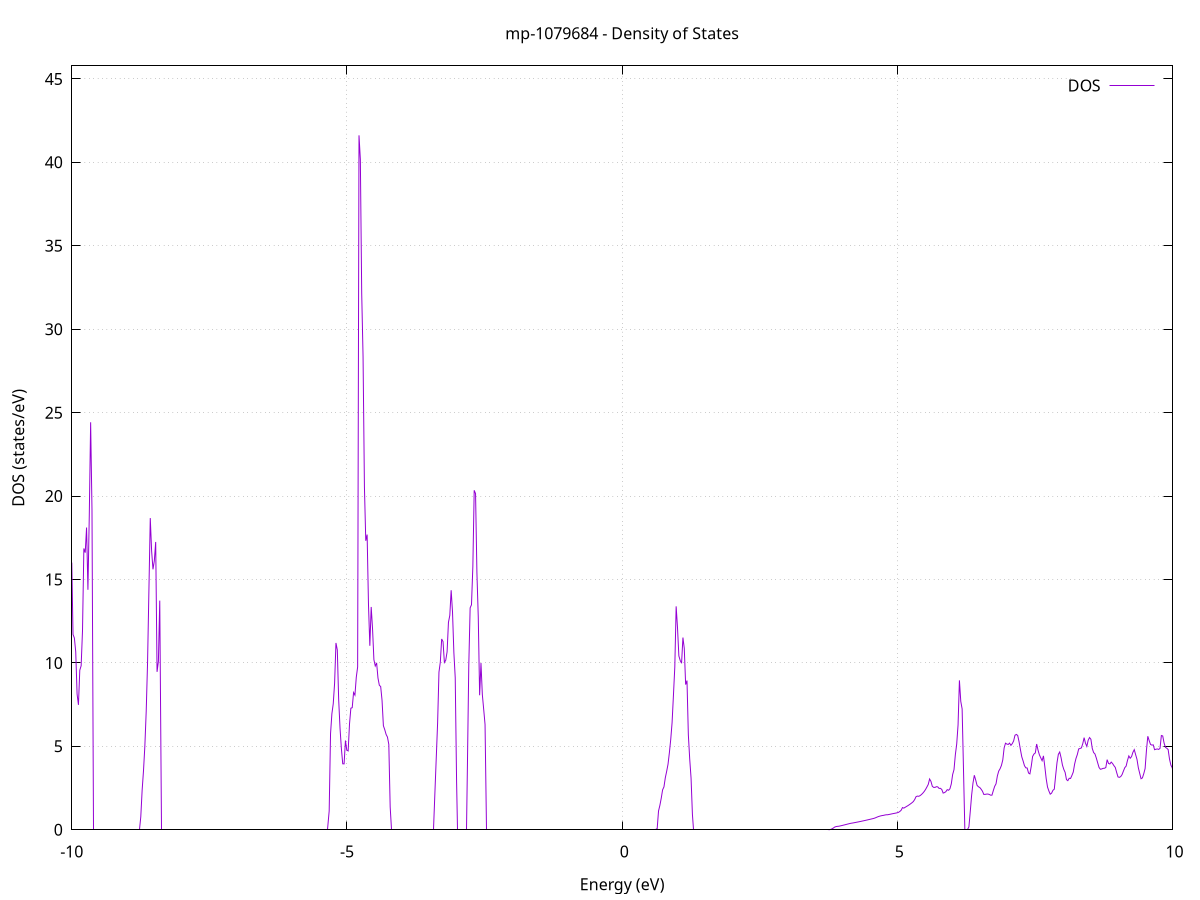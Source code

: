 set title 'mp-1079684 - Density of States'
set xlabel 'Energy (eV)'
set ylabel 'DOS (states/eV)'
set grid
set xrange [-10:10]
set yrange [0:45.782]
set xzeroaxis lt -1
set terminal png size 800,600
set output 'mp-1079684_dos_gnuplot.png'
plot '-' using 1:2 with lines title 'DOS'
-30.418200 0.000000
-30.393600 0.000000
-30.369000 0.000000
-30.344300 0.000000
-30.319700 0.000000
-30.295100 0.000000
-30.270400 0.000000
-30.245800 0.000000
-30.221200 0.000000
-30.196600 0.000000
-30.171900 0.000000
-30.147300 0.000000
-30.122700 0.000000
-30.098100 0.000000
-30.073400 0.000000
-30.048800 0.000000
-30.024200 0.000000
-29.999600 0.000000
-29.974900 0.000000
-29.950300 0.000000
-29.925700 0.000000
-29.901000 0.000000
-29.876400 0.000000
-29.851800 0.000000
-29.827200 0.000000
-29.802500 0.000000
-29.777900 0.000000
-29.753300 0.000000
-29.728700 0.000000
-29.704000 0.000000
-29.679400 0.000000
-29.654800 0.000000
-29.630100 0.000000
-29.605500 0.000000
-29.580900 0.000000
-29.556300 0.000000
-29.531600 0.000000
-29.507000 0.000000
-29.482400 0.000000
-29.457800 0.000000
-29.433100 0.000000
-29.408500 0.000000
-29.383900 0.000000
-29.359200 0.000000
-29.334600 0.000000
-29.310000 0.000000
-29.285400 0.000000
-29.260700 0.000000
-29.236100 0.000000
-29.211500 0.000000
-29.186900 0.000000
-29.162200 0.000000
-29.137600 0.000000
-29.113000 0.000000
-29.088300 0.000000
-29.063700 0.000000
-29.039100 0.000000
-29.014500 0.000000
-28.989800 0.000000
-28.965200 0.000000
-28.940600 0.000000
-28.916000 0.000000
-28.891300 0.000000
-28.866700 0.000000
-28.842100 0.000000
-28.817500 0.000000
-28.792800 0.000000
-28.768200 0.000000
-28.743600 0.000000
-28.718900 0.000000
-28.694300 0.000000
-28.669700 0.000000
-28.645100 0.000000
-28.620400 0.000000
-28.595800 0.000000
-28.571200 0.000000
-28.546600 0.000000
-28.521900 0.000000
-28.497300 0.000000
-28.472700 0.000000
-28.448000 0.000000
-28.423400 0.000000
-28.398800 0.000000
-28.374200 0.000000
-28.349500 0.000000
-28.324900 0.000000
-28.300300 0.000000
-28.275700 0.000000
-28.251000 0.000000
-28.226400 0.000000
-28.201800 0.000000
-28.177100 13.140000
-28.152500 61.993200
-28.127900 57.054700
-28.103300 0.000000
-28.078600 0.000000
-28.054000 0.000000
-28.029400 0.000000
-28.004800 0.000000
-27.980100 0.000000
-27.955500 0.000000
-27.930900 0.000000
-27.906300 0.000000
-27.881600 0.000000
-27.857000 0.000000
-27.832400 0.000000
-27.807700 0.000000
-27.783100 0.000000
-27.758500 0.000000
-27.733900 0.000000
-27.709200 0.000000
-27.684600 0.000000
-27.660000 0.000000
-27.635400 0.000000
-27.610700 0.000000
-27.586100 0.000000
-27.561500 0.000000
-27.536800 0.000000
-27.512200 0.000000
-27.487600 0.000000
-27.463000 0.000000
-27.438300 0.000000
-27.413700 0.000000
-27.389100 0.000000
-27.364500 0.000000
-27.339800 0.000000
-27.315200 0.000000
-27.290600 0.000000
-27.265900 0.000000
-27.241300 0.000000
-27.216700 0.000000
-27.192100 0.000000
-27.167400 0.000000
-27.142800 0.000000
-27.118200 0.000000
-27.093600 0.000000
-27.068900 0.000000
-27.044300 0.000000
-27.019700 0.000000
-26.995000 0.000000
-26.970400 0.000000
-26.945800 0.000000
-26.921200 0.000000
-26.896500 0.000000
-26.871900 0.000000
-26.847300 0.000000
-26.822700 0.000000
-26.798000 0.000000
-26.773400 0.000000
-26.748800 0.000000
-26.724200 0.000000
-26.699500 0.000000
-26.674900 0.000000
-26.650300 0.000000
-26.625600 0.000000
-26.601000 0.000000
-26.576400 0.000000
-26.551800 0.000000
-26.527100 0.000000
-26.502500 0.000000
-26.477900 0.000000
-26.453300 0.000000
-26.428600 0.000000
-26.404000 0.000000
-26.379400 0.000000
-26.354700 0.000000
-26.330100 0.000000
-26.305500 0.000000
-26.280900 0.000000
-26.256200 0.000000
-26.231600 0.000000
-26.207000 0.000000
-26.182400 0.000000
-26.157700 0.000000
-26.133100 0.000000
-26.108500 0.000000
-26.083800 0.000000
-26.059200 0.000000
-26.034600 0.000000
-26.010000 0.000000
-25.985300 0.000000
-25.960700 0.000000
-25.936100 0.000000
-25.911500 0.000000
-25.886800 0.000000
-25.862200 0.000000
-25.837600 0.000000
-25.813000 0.000000
-25.788300 0.000000
-25.763700 0.000000
-25.739100 0.000000
-25.714400 0.000000
-25.689800 0.000000
-25.665200 0.000000
-25.640600 0.000000
-25.615900 0.000000
-25.591300 0.000000
-25.566700 0.000000
-25.542100 0.000000
-25.517400 0.000000
-25.492800 0.000000
-25.468200 0.000000
-25.443500 0.000000
-25.418900 0.000000
-25.394300 0.000000
-25.369700 0.000000
-25.345000 0.000000
-25.320400 0.000000
-25.295800 0.000000
-25.271200 0.000000
-25.246500 0.000000
-25.221900 0.000000
-25.197300 0.000000
-25.172600 0.000000
-25.148000 0.000000
-25.123400 0.000000
-25.098800 0.000000
-25.074100 0.000000
-25.049500 0.000000
-25.024900 0.000000
-25.000300 0.000000
-24.975600 0.000000
-24.951000 0.000000
-24.926400 0.000000
-24.901800 0.000000
-24.877100 0.000000
-24.852500 0.000000
-24.827900 0.000000
-24.803200 0.000000
-24.778600 0.000000
-24.754000 0.000000
-24.729400 0.000000
-24.704700 0.000000
-24.680100 0.000000
-24.655500 0.000000
-24.630900 0.000000
-24.606200 0.000000
-24.581600 0.000000
-24.557000 0.000000
-24.532300 0.000000
-24.507700 0.000000
-24.483100 0.000000
-24.458500 0.000000
-24.433800 0.000000
-24.409200 0.000000
-24.384600 0.000000
-24.360000 0.000000
-24.335300 0.000000
-24.310700 0.000000
-24.286100 0.000000
-24.261400 0.000000
-24.236800 0.000000
-24.212200 0.000000
-24.187600 0.000000
-24.162900 0.000000
-24.138300 0.000000
-24.113700 0.000000
-24.089100 0.000000
-24.064400 0.000000
-24.039800 0.000000
-24.015200 0.000000
-23.990500 0.000000
-23.965900 0.000000
-23.941300 0.000000
-23.916700 0.000000
-23.892000 0.000000
-23.867400 0.000000
-23.842800 0.000000
-23.818200 0.000000
-23.793500 0.000000
-23.768900 60.563300
-23.744300 75.312700
-23.719700 0.000000
-23.695000 0.000000
-23.670400 0.000000
-23.645800 0.000000
-23.621100 0.000000
-23.596500 0.000000
-23.571900 0.000000
-23.547300 0.000000
-23.522600 0.000000
-23.498000 0.000000
-23.473400 0.000000
-23.448800 0.000000
-23.424100 0.000000
-23.399500 0.000000
-23.374900 0.000000
-23.350200 0.000000
-23.325600 0.000000
-23.301000 0.000000
-23.276400 0.000000
-23.251700 0.000000
-23.227100 0.000000
-23.202500 0.000000
-23.177900 0.000000
-23.153200 0.000000
-23.128600 0.000000
-23.104000 0.000000
-23.079300 0.000000
-23.054700 0.000000
-23.030100 0.000000
-23.005500 0.000000
-22.980800 0.000000
-22.956200 0.000000
-22.931600 0.000000
-22.907000 0.000000
-22.882300 0.000000
-22.857700 0.000000
-22.833100 0.000000
-22.808500 0.000000
-22.783800 0.000000
-22.759200 0.000000
-22.734600 0.000000
-22.709900 0.000000
-22.685300 0.000000
-22.660700 0.000000
-22.636100 0.000000
-22.611400 0.000000
-22.586800 0.000000
-22.562200 0.000000
-22.537600 0.000000
-22.512900 0.000000
-22.488300 0.000000
-22.463700 0.000000
-22.439000 0.000000
-22.414400 0.000000
-22.389800 0.000000
-22.365200 0.000000
-22.340500 0.000000
-22.315900 0.000000
-22.291300 0.000000
-22.266700 0.000000
-22.242000 0.000000
-22.217400 0.000000
-22.192800 0.000000
-22.168100 0.000000
-22.143500 0.000000
-22.118900 0.000000
-22.094300 0.000000
-22.069600 0.000000
-22.045000 0.000000
-22.020400 0.000000
-21.995800 0.000000
-21.971100 0.000000
-21.946500 0.000000
-21.921900 0.000000
-21.897200 0.000000
-21.872600 0.000000
-21.848000 0.000000
-21.823400 0.000000
-21.798700 0.000000
-21.774100 0.000000
-21.749500 0.000000
-21.724900 0.000000
-21.700200 0.000000
-21.675600 0.000000
-21.651000 0.000000
-21.626400 0.000000
-21.601700 0.000000
-21.577100 0.000000
-21.552500 0.000000
-21.527800 0.000000
-21.503200 0.000000
-21.478600 0.000000
-21.454000 0.000000
-21.429300 0.000000
-21.404700 0.000000
-21.380100 0.000000
-21.355500 0.000000
-21.330800 0.000000
-21.306200 0.000000
-21.281600 0.000000
-21.256900 0.000000
-21.232300 0.000000
-21.207700 0.000000
-21.183100 0.000000
-21.158400 0.000000
-21.133800 0.000000
-21.109200 0.000000
-21.084600 0.000000
-21.059900 0.000000
-21.035300 0.000000
-21.010700 0.000000
-20.986000 0.000000
-20.961400 0.000000
-20.936800 0.000000
-20.912200 0.000000
-20.887500 0.000000
-20.862900 0.000000
-20.838300 0.000000
-20.813700 0.000000
-20.789000 0.000000
-20.764400 0.000000
-20.739800 0.000000
-20.715200 0.000000
-20.690500 0.000000
-20.665900 0.000000
-20.641300 0.000000
-20.616600 0.000000
-20.592000 0.000000
-20.567400 0.000000
-20.542800 0.000000
-20.518100 0.000000
-20.493500 0.000000
-20.468900 0.000000
-20.444300 0.000000
-20.419600 0.000000
-20.395000 0.000000
-20.370400 0.000000
-20.345700 0.000000
-20.321100 0.000000
-20.296500 0.000000
-20.271900 0.000000
-20.247200 0.000000
-20.222600 0.000000
-20.198000 0.000000
-20.173400 0.000000
-20.148700 0.000000
-20.124100 0.000000
-20.099500 0.000000
-20.074800 0.000000
-20.050200 0.000000
-20.025600 0.000000
-20.001000 0.000000
-19.976300 0.000000
-19.951700 0.000000
-19.927100 0.000000
-19.902500 0.000000
-19.877800 0.000000
-19.853200 0.000000
-19.828600 0.000000
-19.804000 0.000000
-19.779300 0.000000
-19.754700 0.000000
-19.730100 0.000000
-19.705400 0.000000
-19.680800 0.000000
-19.656200 0.000000
-19.631600 0.000000
-19.606900 0.000000
-19.582300 0.000000
-19.557700 0.000000
-19.533100 0.000000
-19.508400 0.000000
-19.483800 0.000000
-19.459200 0.000000
-19.434500 0.000000
-19.409900 0.000000
-19.385300 0.000000
-19.360700 0.000000
-19.336000 0.000000
-19.311400 0.000000
-19.286800 0.000000
-19.262200 0.000000
-19.237500 0.000000
-19.212900 28.503400
-19.188300 74.063600
-19.163600 42.287400
-19.139000 0.000000
-19.114400 0.000000
-19.089800 0.000000
-19.065100 0.000000
-19.040500 0.000000
-19.015900 0.000000
-18.991300 0.000000
-18.966600 0.000000
-18.942000 0.000000
-18.917400 0.000000
-18.892700 0.000000
-18.868100 0.000000
-18.843500 0.000000
-18.818900 0.000000
-18.794200 0.000000
-18.769600 0.000000
-18.745000 0.000000
-18.720400 0.000000
-18.695700 0.000000
-18.671100 0.000000
-18.646500 0.000000
-18.621900 0.000000
-18.597200 0.000000
-18.572600 0.000000
-18.548000 0.000000
-18.523300 0.000000
-18.498700 0.000000
-18.474100 0.000000
-18.449500 0.000000
-18.424800 0.000000
-18.400200 0.000000
-18.375600 0.000000
-18.351000 0.000000
-18.326300 0.000000
-18.301700 0.000000
-18.277100 0.000000
-18.252400 0.000000
-18.227800 0.000000
-18.203200 0.000000
-18.178600 0.000000
-18.153900 0.000000
-18.129300 0.000000
-18.104700 0.000000
-18.080100 0.000000
-18.055400 0.000000
-18.030800 0.000000
-18.006200 0.000000
-17.981500 0.000000
-17.956900 0.000000
-17.932300 0.000000
-17.907700 0.000000
-17.883000 0.000000
-17.858400 0.000000
-17.833800 0.000000
-17.809200 0.000000
-17.784500 0.000000
-17.759900 0.000000
-17.735300 0.000000
-17.710700 0.000000
-17.686000 0.000000
-17.661400 0.000000
-17.636800 0.000000
-17.612100 0.000000
-17.587500 0.000000
-17.562900 0.000000
-17.538300 0.000000
-17.513600 0.000000
-17.489000 0.000000
-17.464400 0.000000
-17.439800 0.000000
-17.415100 0.000000
-17.390500 0.000000
-17.365900 0.000000
-17.341200 0.000000
-17.316600 0.000000
-17.292000 0.000000
-17.267400 0.000000
-17.242700 0.000000
-17.218100 0.000000
-17.193500 0.000000
-17.168900 0.000000
-17.144200 0.000000
-17.119600 0.000000
-17.095000 0.000000
-17.070300 0.000000
-17.045700 0.000000
-17.021100 0.000000
-16.996500 0.000000
-16.971800 0.000000
-16.947200 0.000000
-16.922600 0.000000
-16.898000 0.000000
-16.873300 0.000000
-16.848700 0.000000
-16.824100 0.000000
-16.799400 0.000000
-16.774800 0.000000
-16.750200 0.000000
-16.725600 0.000000
-16.700900 0.000000
-16.676300 0.000000
-16.651700 0.000000
-16.627100 0.000000
-16.602400 0.000000
-16.577800 0.000000
-16.553200 0.000000
-16.528600 0.000000
-16.503900 0.000000
-16.479300 0.000000
-16.454700 0.000000
-16.430000 0.000000
-16.405400 0.000000
-16.380800 0.000000
-16.356200 0.000000
-16.331500 0.000000
-16.306900 0.000000
-16.282300 0.000000
-16.257700 0.000000
-16.233000 0.000000
-16.208400 0.000000
-16.183800 0.000000
-16.159100 0.000000
-16.134500 0.000000
-16.109900 0.000000
-16.085300 0.000000
-16.060600 0.000000
-16.036000 0.000000
-16.011400 0.000000
-15.986800 0.000000
-15.962100 0.000000
-15.937500 0.000000
-15.912900 0.000000
-15.888200 0.000000
-15.863600 0.000000
-15.839000 0.000000
-15.814400 0.000000
-15.789700 0.000000
-15.765100 0.000000
-15.740500 0.000000
-15.715900 0.000000
-15.691200 0.000000
-15.666600 0.000000
-15.642000 0.000000
-15.617400 0.000000
-15.592700 0.000000
-15.568100 0.000000
-15.543500 0.000000
-15.518800 0.000000
-15.494200 0.000000
-15.469600 0.000000
-15.445000 0.000000
-15.420300 0.000000
-15.395700 0.000000
-15.371100 0.000000
-15.346500 0.000000
-15.321800 0.000000
-15.297200 0.000000
-15.272600 0.000000
-15.247900 0.000000
-15.223300 0.000000
-15.198700 0.000000
-15.174100 0.000000
-15.149400 0.000000
-15.124800 0.000000
-15.100200 0.000000
-15.075600 0.000000
-15.050900 0.000000
-15.026300 0.000000
-15.001700 0.000000
-14.977000 0.000000
-14.952400 0.000000
-14.927800 0.000000
-14.903200 0.000000
-14.878500 0.000000
-14.853900 0.000000
-14.829300 0.000000
-14.804700 0.000000
-14.780000 0.000000
-14.755400 0.000000
-14.730800 0.000000
-14.706200 0.000000
-14.681500 0.000000
-14.656900 0.000000
-14.632300 0.000000
-14.607600 0.000000
-14.583000 0.000000
-14.558400 0.000000
-14.533800 0.000000
-14.509100 0.000000
-14.484500 0.000000
-14.459900 0.000000
-14.435300 0.000000
-14.410600 0.000000
-14.386000 0.000000
-14.361400 0.000000
-14.336700 0.000000
-14.312100 0.000000
-14.287500 0.000000
-14.262900 0.000000
-14.238200 0.000000
-14.213600 0.000000
-14.189000 0.000000
-14.164400 0.000000
-14.139700 0.000000
-14.115100 0.000000
-14.090500 0.000000
-14.065800 0.000000
-14.041200 0.000000
-14.016600 0.000000
-13.992000 0.000000
-13.967300 0.000000
-13.942700 0.000000
-13.918100 0.000000
-13.893500 0.000000
-13.868800 0.000000
-13.844200 0.000000
-13.819600 0.000000
-13.794900 0.000000
-13.770300 0.000000
-13.745700 0.000000
-13.721100 0.000000
-13.696400 0.000000
-13.671800 0.000000
-13.647200 0.000000
-13.622600 0.000000
-13.597900 0.000000
-13.573300 0.000000
-13.548700 0.000000
-13.524100 0.000000
-13.499400 0.000000
-13.474800 0.000000
-13.450200 0.000000
-13.425500 0.000000
-13.400900 0.000000
-13.376300 0.000000
-13.351700 0.000000
-13.327000 0.000000
-13.302400 0.000000
-13.277800 0.000000
-13.253200 0.000000
-13.228500 0.000000
-13.203900 0.000000
-13.179300 0.000000
-13.154600 0.000000
-13.130000 0.000000
-13.105400 0.000000
-13.080800 0.000000
-13.056100 0.000000
-13.031500 0.000000
-13.006900 0.000000
-12.982300 0.000000
-12.957600 0.000000
-12.933000 0.000000
-12.908400 0.000000
-12.883700 0.000000
-12.859100 0.000000
-12.834500 0.000000
-12.809900 0.000000
-12.785200 0.000000
-12.760600 0.000000
-12.736000 0.000000
-12.711400 0.000000
-12.686700 0.000000
-12.662100 0.000000
-12.637500 0.000000
-12.612900 0.000000
-12.588200 0.000000
-12.563600 0.000000
-12.539000 0.000000
-12.514300 0.000000
-12.489700 0.000000
-12.465100 0.000000
-12.440500 0.000000
-12.415800 0.000000
-12.391200 0.000000
-12.366600 0.000000
-12.342000 0.000000
-12.317300 0.000000
-12.292700 0.000000
-12.268100 0.000000
-12.243400 0.000000
-12.218800 0.000000
-12.194200 0.000000
-12.169600 0.000000
-12.144900 0.000000
-12.120300 0.000000
-12.095700 0.000000
-12.071100 0.000000
-12.046400 0.000000
-12.021800 0.000000
-11.997200 0.000000
-11.972500 0.000000
-11.947900 0.000000
-11.923300 0.000000
-11.898700 0.000000
-11.874000 0.000000
-11.849400 0.000000
-11.824800 0.000000
-11.800200 0.025300
-11.775500 2.196700
-11.750900 3.374400
-11.726300 4.546500
-11.701700 5.862500
-11.677000 8.035100
-11.652400 9.406500
-11.627800 10.092400
-11.603100 12.030800
-11.578500 15.248400
-11.553900 21.751300
-11.529300 21.670200
-11.504600 16.373600
-11.480000 13.337500
-11.455400 8.321800
-11.430800 5.641600
-11.406100 3.955000
-11.381500 1.541100
-11.356900 0.000000
-11.332200 0.000000
-11.307600 0.000000
-11.283000 0.000000
-11.258400 0.000000
-11.233700 0.000000
-11.209100 0.000000
-11.184500 0.000000
-11.159900 0.000000
-11.135200 0.000000
-11.110600 0.000000
-11.086000 0.000000
-11.061300 0.000000
-11.036700 0.000000
-11.012100 0.000000
-10.987500 0.000000
-10.962800 0.000000
-10.938200 0.000000
-10.913600 0.000000
-10.889000 0.000000
-10.864300 0.000000
-10.839700 0.000000
-10.815100 0.000000
-10.790400 0.000000
-10.765800 0.000000
-10.741200 0.000000
-10.716600 0.000000
-10.691900 0.000000
-10.667300 0.000000
-10.642700 0.000000
-10.618100 0.000000
-10.593400 0.000000
-10.568800 0.000000
-10.544200 0.000000
-10.519600 0.000000
-10.494900 0.000000
-10.470300 0.000000
-10.445700 0.123200
-10.421000 3.179100
-10.396400 6.926100
-10.371800 15.055700
-10.347200 7.965500
-10.322500 6.784700
-10.297900 6.342700
-10.273300 5.405000
-10.248700 4.898800
-10.224000 5.669800
-10.199400 6.213500
-10.174800 6.605700
-10.150100 4.242900
-10.125500 0.000000
-10.100900 2.013500
-10.076300 3.525600
-10.051600 6.668700
-10.027000 8.496600
-10.002400 16.472200
-9.977800 11.705900
-9.953100 11.493200
-9.928500 10.669300
-9.903900 8.137000
-9.879200 7.484500
-9.854600 9.563600
-9.830000 9.829800
-9.805400 11.922600
-9.780700 16.860500
-9.756100 16.610200
-9.731500 18.114600
-9.706900 14.383900
-9.682200 18.820000
-9.657600 24.423900
-9.633000 19.165100
-9.608400 0.000000
-9.583700 0.000000
-9.559100 0.000000
-9.534500 0.000000
-9.509800 0.000000
-9.485200 0.000000
-9.460600 0.000000
-9.436000 0.000000
-9.411300 0.000000
-9.386700 0.000000
-9.362100 0.000000
-9.337500 0.000000
-9.312800 0.000000
-9.288200 0.000000
-9.263600 0.000000
-9.238900 0.000000
-9.214300 0.000000
-9.189700 0.000000
-9.165100 0.000000
-9.140400 0.000000
-9.115800 0.000000
-9.091200 0.000000
-9.066600 0.000000
-9.041900 0.000000
-9.017300 0.000000
-8.992700 0.000000
-8.968000 0.000000
-8.943400 0.000000
-8.918800 0.000000
-8.894200 0.000000
-8.869500 0.000000
-8.844900 0.000000
-8.820300 0.000000
-8.795700 0.000000
-8.771000 0.000000
-8.746400 0.777800
-8.721800 2.372500
-8.697100 3.539700
-8.672500 5.017300
-8.647900 7.089800
-8.623300 10.017700
-8.598600 14.378500
-8.574000 18.680800
-8.549400 16.701300
-8.524800 15.609300
-8.500100 16.123800
-8.475500 17.248800
-8.450900 9.463800
-8.426300 10.095000
-8.401600 13.732700
-8.377000 0.000000
-8.352400 0.000000
-8.327700 0.000000
-8.303100 0.000000
-8.278500 0.000000
-8.253900 0.000000
-8.229200 0.000000
-8.204600 0.000000
-8.180000 0.000000
-8.155400 0.000000
-8.130700 0.000000
-8.106100 0.000000
-8.081500 0.000000
-8.056800 0.000000
-8.032200 0.000000
-8.007600 0.000000
-7.983000 0.000000
-7.958300 0.000000
-7.933700 0.000000
-7.909100 0.000000
-7.884500 0.000000
-7.859800 0.000000
-7.835200 0.000000
-7.810600 0.000000
-7.785900 0.000000
-7.761300 0.000000
-7.736700 0.000000
-7.712100 0.000000
-7.687400 0.000000
-7.662800 0.000000
-7.638200 0.000000
-7.613600 0.000000
-7.588900 0.000000
-7.564300 0.000000
-7.539700 0.000000
-7.515100 0.000000
-7.490400 0.000000
-7.465800 0.000000
-7.441200 0.000000
-7.416500 0.000000
-7.391900 0.000000
-7.367300 0.000000
-7.342700 0.000000
-7.318000 0.000000
-7.293400 0.000000
-7.268800 0.000000
-7.244200 0.000000
-7.219500 0.000000
-7.194900 0.000000
-7.170300 0.000000
-7.145600 0.000000
-7.121000 0.000000
-7.096400 0.000000
-7.071800 0.000000
-7.047100 0.000000
-7.022500 0.000000
-6.997900 0.000000
-6.973300 0.000000
-6.948600 0.000000
-6.924000 0.000000
-6.899400 0.000000
-6.874700 0.000000
-6.850100 0.000000
-6.825500 0.000000
-6.800900 0.000000
-6.776200 0.000000
-6.751600 0.000000
-6.727000 0.000000
-6.702400 0.000000
-6.677700 0.000000
-6.653100 0.000000
-6.628500 0.000000
-6.603900 0.000000
-6.579200 0.000000
-6.554600 0.000000
-6.530000 0.000000
-6.505300 0.000000
-6.480700 0.000000
-6.456100 0.000000
-6.431500 0.000000
-6.406800 0.000000
-6.382200 0.000000
-6.357600 0.000000
-6.333000 0.000000
-6.308300 0.000000
-6.283700 0.000000
-6.259100 0.000000
-6.234400 0.000000
-6.209800 0.000000
-6.185200 0.000000
-6.160600 0.000000
-6.135900 0.000000
-6.111300 0.000000
-6.086700 0.000000
-6.062100 0.000000
-6.037400 0.000000
-6.012800 0.000000
-5.988200 0.000000
-5.963500 0.000000
-5.938900 0.000000
-5.914300 0.000000
-5.889700 0.000000
-5.865000 0.000000
-5.840400 0.000000
-5.815800 0.000000
-5.791200 0.000000
-5.766500 0.000000
-5.741900 0.000000
-5.717300 0.000000
-5.692600 0.000000
-5.668000 0.000000
-5.643400 0.000000
-5.618800 0.000000
-5.594100 0.000000
-5.569500 0.000000
-5.544900 0.000000
-5.520300 0.000000
-5.495600 0.000000
-5.471000 0.000000
-5.446400 0.000000
-5.421800 0.000000
-5.397100 0.000000
-5.372500 0.000000
-5.347900 0.000000
-5.323200 1.126400
-5.298600 5.755700
-5.274000 6.954400
-5.249400 7.550000
-5.224700 8.787700
-5.200100 11.197200
-5.175500 10.774700
-5.150900 7.816500
-5.126200 6.094700
-5.101600 4.869000
-5.077000 3.953500
-5.052300 3.948900
-5.027700 5.349800
-5.003100 4.773800
-4.978500 4.726100
-4.953800 6.341300
-4.929200 7.285200
-4.904600 7.317900
-4.880000 8.226700
-4.855300 8.071300
-4.830700 9.142700
-4.806100 9.758300
-4.781400 41.619600
-4.756800 40.180200
-4.732200 32.139600
-4.707600 28.353400
-4.682900 20.561200
-4.658300 17.320300
-4.633700 17.692200
-4.609100 13.497400
-4.584400 11.025900
-4.559800 13.353000
-4.535200 12.037100
-4.510600 10.195000
-4.485900 9.817300
-4.461300 10.002300
-4.436700 9.097000
-4.412000 8.661900
-4.387400 8.583100
-4.362800 7.761100
-4.338200 6.235600
-4.313500 5.998800
-4.288900 5.715300
-4.264300 5.555000
-4.239700 5.115100
-4.215000 1.373300
-4.190400 0.000000
-4.165800 0.000000
-4.141100 0.000000
-4.116500 0.000000
-4.091900 0.000000
-4.067300 0.000000
-4.042600 0.000000
-4.018000 0.000000
-3.993400 0.000000
-3.968800 0.000000
-3.944100 0.000000
-3.919500 0.000000
-3.894900 0.000000
-3.870200 0.000000
-3.845600 0.000000
-3.821000 0.000000
-3.796400 0.000000
-3.771700 0.000000
-3.747100 0.000000
-3.722500 0.000000
-3.697900 0.000000
-3.673200 0.000000
-3.648600 0.000000
-3.624000 0.000000
-3.599300 0.000000
-3.574700 0.000000
-3.550100 0.000000
-3.525500 0.000000
-3.500800 0.000000
-3.476200 0.000000
-3.451600 0.000000
-3.427000 0.000000
-3.402300 2.207700
-3.377700 4.304500
-3.353100 6.396100
-3.328500 9.449400
-3.303800 10.048200
-3.279200 11.434300
-3.254600 11.276400
-3.229900 10.028400
-3.205300 10.161300
-3.180700 10.664300
-3.156100 12.427900
-3.131400 12.850400
-3.106800 14.354800
-3.082200 13.037800
-3.057600 10.623600
-3.032900 9.114000
-3.008300 2.903200
-2.983700 0.000000
-2.959000 0.000000
-2.934400 0.000000
-2.909800 0.000000
-2.885200 0.000000
-2.860500 0.000000
-2.835900 0.000000
-2.811300 3.858600
-2.786700 9.835900
-2.762000 13.299900
-2.737400 13.485100
-2.712800 15.763700
-2.688100 20.345100
-2.663500 20.143900
-2.638900 15.412000
-2.614300 12.750200
-2.589600 8.061400
-2.565000 9.992900
-2.540400 8.105900
-2.515800 7.219200
-2.491100 6.308900
-2.466500 0.000000
-2.441900 0.000000
-2.417300 0.000000
-2.392600 0.000000
-2.368000 0.000000
-2.343400 0.000000
-2.318700 0.000000
-2.294100 0.000000
-2.269500 0.000000
-2.244900 0.000000
-2.220200 0.000000
-2.195600 0.000000
-2.171000 0.000000
-2.146400 0.000000
-2.121700 0.000000
-2.097100 0.000000
-2.072500 0.000000
-2.047800 0.000000
-2.023200 0.000000
-1.998600 0.000000
-1.974000 0.000000
-1.949300 0.000000
-1.924700 0.000000
-1.900100 0.000000
-1.875500 0.000000
-1.850800 0.000000
-1.826200 0.000000
-1.801600 0.000000
-1.776900 0.000000
-1.752300 0.000000
-1.727700 0.000000
-1.703100 0.000000
-1.678400 0.000000
-1.653800 0.000000
-1.629200 0.000000
-1.604600 0.000000
-1.579900 0.000000
-1.555300 0.000000
-1.530700 0.000000
-1.506100 0.000000
-1.481400 0.000000
-1.456800 0.000000
-1.432200 0.000000
-1.407500 0.000000
-1.382900 0.000000
-1.358300 0.000000
-1.333700 0.000000
-1.309000 0.000000
-1.284400 0.000000
-1.259800 0.000000
-1.235200 0.000000
-1.210500 0.000000
-1.185900 0.000000
-1.161300 0.000000
-1.136600 0.000000
-1.112000 0.000000
-1.087400 0.000000
-1.062800 0.000000
-1.038100 0.000000
-1.013500 0.000000
-0.988900 0.000000
-0.964300 0.000000
-0.939600 0.000000
-0.915000 0.000000
-0.890400 0.000000
-0.865700 0.000000
-0.841100 0.000000
-0.816500 0.000000
-0.791900 0.000000
-0.767200 0.000000
-0.742600 0.000000
-0.718000 0.000000
-0.693400 0.000000
-0.668700 0.000000
-0.644100 0.000000
-0.619500 0.000000
-0.594800 0.000000
-0.570200 0.000000
-0.545600 0.000000
-0.521000 0.000000
-0.496300 0.000000
-0.471700 0.000000
-0.447100 0.000000
-0.422500 0.000000
-0.397800 0.000000
-0.373200 0.000000
-0.348600 0.000000
-0.324000 0.000000
-0.299300 0.000000
-0.274700 0.000000
-0.250100 0.000000
-0.225400 0.000000
-0.200800 0.000000
-0.176200 0.000000
-0.151600 0.000000
-0.126900 0.000000
-0.102300 0.000000
-0.077700 0.000000
-0.053100 0.000000
-0.028400 0.000000
-0.003800 0.000000
0.020800 0.000000
0.045500 0.000000
0.070100 0.000000
0.094700 0.000000
0.119300 0.000000
0.144000 0.000000
0.168600 0.000000
0.193200 0.000000
0.217800 0.000000
0.242500 0.000000
0.267100 0.000000
0.291700 0.000000
0.316400 0.000000
0.341000 0.000000
0.365600 0.000000
0.390200 0.000000
0.414900 0.000000
0.439500 0.000000
0.464100 0.000000
0.488700 0.000000
0.513400 0.000000
0.538000 0.000000
0.562600 0.000000
0.587200 0.000000
0.611900 0.000000
0.636500 0.068300
0.661100 1.125000
0.685800 1.465600
0.710400 1.890900
0.735000 2.392100
0.759600 2.568600
0.784300 3.116400
0.808900 3.501300
0.833500 3.928000
0.858100 4.616200
0.882800 5.415400
0.907400 6.418000
0.932000 8.054800
0.956700 9.749500
0.981300 13.389900
1.005900 12.112800
1.030500 10.421100
1.055200 10.141100
1.079800 9.980600
1.104400 11.520700
1.129000 10.871800
1.153700 8.702500
1.178300 8.943100
1.202900 5.693600
1.227600 4.247000
1.252200 3.097000
1.276800 0.925000
1.301400 0.000000
1.326100 0.000000
1.350700 0.000000
1.375300 0.000000
1.399900 0.000000
1.424600 0.000000
1.449200 0.000000
1.473800 0.000000
1.498500 0.000000
1.523100 0.000000
1.547700 0.000000
1.572300 0.000000
1.597000 0.000000
1.621600 0.000000
1.646200 0.000000
1.670800 0.000000
1.695500 0.000000
1.720100 0.000000
1.744700 0.000000
1.769300 0.000000
1.794000 0.000000
1.818600 0.000000
1.843200 0.000000
1.867900 0.000000
1.892500 0.000000
1.917100 0.000000
1.941700 0.000000
1.966400 0.000000
1.991000 0.000000
2.015600 0.000000
2.040200 0.000000
2.064900 0.000000
2.089500 0.000000
2.114100 0.000000
2.138800 0.000000
2.163400 0.000000
2.188000 0.000000
2.212600 0.000000
2.237300 0.000000
2.261900 0.000000
2.286500 0.000000
2.311100 0.000000
2.335800 0.000000
2.360400 0.000000
2.385000 0.000000
2.409700 0.000000
2.434300 0.000000
2.458900 0.000000
2.483500 0.000000
2.508200 0.000000
2.532800 0.000000
2.557400 0.000000
2.582000 0.000000
2.606700 0.000000
2.631300 0.000000
2.655900 0.000000
2.680500 0.000000
2.705200 0.000000
2.729800 0.000000
2.754400 0.000000
2.779100 0.000000
2.803700 0.000000
2.828300 0.000000
2.852900 0.000000
2.877600 0.000000
2.902200 0.000000
2.926800 0.000000
2.951400 0.000000
2.976100 0.000000
3.000700 0.000000
3.025300 0.000000
3.050000 0.000000
3.074600 0.000000
3.099200 0.000000
3.123800 0.000000
3.148500 0.000000
3.173100 0.000000
3.197700 0.000000
3.222300 0.000000
3.247000 0.000000
3.271600 0.000000
3.296200 0.000000
3.320900 0.000000
3.345500 0.000000
3.370100 0.000000
3.394700 0.000000
3.419400 0.000000
3.444000 0.000000
3.468600 0.000000
3.493200 0.000000
3.517900 0.000000
3.542500 0.000000
3.567100 0.000000
3.591700 0.000000
3.616400 0.000000
3.641000 0.000000
3.665600 0.000000
3.690300 0.000000
3.714900 0.000000
3.739500 0.000000
3.764100 0.003600
3.788800 0.021800
3.813400 0.055400
3.838000 0.104500
3.862600 0.163600
3.887300 0.191500
3.911900 0.204800
3.936500 0.212600
3.961200 0.230300
3.985800 0.249100
4.010400 0.268900
4.035000 0.289300
4.059700 0.310000
4.084300 0.330800
4.108900 0.351500
4.133500 0.372200
4.158200 0.389900
4.182800 0.402500
4.207400 0.417400
4.232100 0.433500
4.256700 0.449500
4.281300 0.465600
4.305900 0.481700
4.330600 0.498900
4.355200 0.516300
4.379800 0.534100
4.404400 0.552100
4.429100 0.570200
4.453700 0.588700
4.478300 0.607500
4.503000 0.626600
4.527600 0.645900
4.552200 0.665200
4.576800 0.686400
4.601500 0.715400
4.626100 0.752200
4.650700 0.784200
4.675300 0.811700
4.700000 0.834200
4.724600 0.851800
4.749200 0.864200
4.773800 0.884600
4.798500 0.898900
4.823100 0.900800
4.847700 0.915700
4.872400 0.932900
4.897000 0.950500
4.921600 0.967300
4.946200 0.983500
4.970900 0.999100
4.995500 1.017400
5.020100 1.043100
5.044700 1.095300
5.069400 1.170100
5.094000 1.330700
5.118600 1.297200
5.143300 1.349100
5.167900 1.398000
5.192500 1.446800
5.217100 1.500300
5.241800 1.558800
5.266400 1.620300
5.291000 1.692300
5.315600 1.813000
5.340300 1.984400
5.364900 2.018900
5.389500 2.006300
5.414200 2.047200
5.438800 2.113700
5.463400 2.194900
5.488000 2.293000
5.512700 2.414400
5.537300 2.562200
5.561900 2.718400
5.586500 3.044000
5.611200 2.900400
5.635800 2.605000
5.660400 2.539700
5.685000 2.540100
5.709700 2.582000
5.734300 2.570900
5.758900 2.479100
5.783600 2.484200
5.808200 2.413800
5.832800 2.199300
5.857400 2.228200
5.882100 2.285000
5.906700 2.404500
5.931300 2.367400
5.955900 2.457200
5.980600 2.746300
6.005200 3.310600
6.029800 3.602200
6.054500 4.500600
6.079100 5.141100
6.103700 6.282100
6.128300 8.955100
6.153000 7.696000
6.177600 7.242500
6.202200 3.642200
6.226800 0.016500
6.251500 0.000000
6.276100 0.000000
6.300700 0.174300
6.325400 1.090800
6.350000 2.063700
6.374600 2.792400
6.399200 3.268000
6.423900 2.982400
6.448500 2.665400
6.473100 2.579200
6.497700 2.533400
6.522400 2.432900
6.547000 2.311900
6.571600 2.117900
6.596200 2.122700
6.620900 2.137900
6.645500 2.141700
6.670100 2.118100
6.694800 2.074100
6.719400 2.072900
6.744000 2.345200
6.768600 2.601500
6.793300 2.751900
6.817900 3.225500
6.842500 3.517500
6.867100 3.657700
6.891800 3.857500
6.916400 4.188800
6.941000 4.905800
6.965700 5.189300
6.990300 5.136700
7.014900 5.114000
7.039500 5.193300
7.064200 5.059300
7.088800 5.163300
7.113400 5.324400
7.138000 5.666300
7.162700 5.714900
7.187300 5.652100
7.211900 5.276200
7.236600 4.807900
7.261200 4.374100
7.285800 4.120700
7.310400 3.838300
7.335100 3.712800
7.359700 3.700400
7.384300 3.399900
7.408900 3.349400
7.433600 3.806200
7.458200 4.394200
7.482800 4.539700
7.507500 4.606300
7.532100 5.138400
7.556700 4.772700
7.581300 4.493600
7.606000 4.313000
7.630600 4.139200
7.655200 4.429000
7.679800 3.795900
7.704500 3.074800
7.729100 2.561700
7.753700 2.326500
7.778300 2.133600
7.803000 2.194600
7.827600 2.364000
7.852200 2.434300
7.876900 3.248200
7.901500 4.027500
7.926100 4.523300
7.950700 4.661100
7.975400 4.321700
8.000000 3.882200
8.024600 3.619900
8.049200 3.439200
8.073900 3.005100
8.098500 2.943600
8.123100 3.086800
8.147800 3.075700
8.172400 3.256900
8.197000 3.460400
8.221600 3.938400
8.246300 4.275000
8.270900 4.511300
8.295500 4.845100
8.320100 4.871700
8.344800 4.907100
8.369400 5.157300
8.394000 5.520600
8.418700 5.190400
8.443300 4.997500
8.467900 5.366200
8.492500 5.526900
8.517200 5.425300
8.541800 4.881000
8.566400 4.630900
8.591000 4.544200
8.615700 4.298500
8.640300 4.016400
8.664900 3.738000
8.689500 3.625800
8.714200 3.645100
8.738800 3.680600
8.763400 3.686200
8.788100 3.730000
8.812700 4.202000
8.837300 3.974700
8.861900 3.944000
8.886600 4.056600
8.911200 3.970400
8.935800 3.842000
8.960400 3.735300
8.985100 3.436400
9.009700 3.166400
9.034300 3.141900
9.059000 3.187100
9.083600 3.306000
9.108200 3.518400
9.132800 3.720600
9.157500 3.816500
9.182100 4.157300
9.206700 4.426200
9.231300 4.287100
9.256000 4.383900
9.280600 4.642800
9.305200 4.802500
9.329900 4.505900
9.354500 4.225000
9.379100 3.720800
9.403700 3.384000
9.428400 3.059200
9.453000 3.108800
9.477600 3.357700
9.502200 3.667600
9.526900 4.770700
9.551500 5.605900
9.576100 5.344400
9.600800 5.114400
9.625400 5.073700
9.650000 5.089900
9.674600 4.800600
9.699300 4.826700
9.723900 4.844100
9.748500 4.815500
9.773100 4.879100
9.797800 5.648500
9.822400 5.623600
9.847000 5.198900
9.871600 4.940400
9.896300 4.886000
9.920900 4.807000
9.945500 4.241500
9.970200 3.879400
9.994800 3.719900
10.019400 3.380300
10.044000 3.142600
10.068700 3.156000
10.093300 2.987900
10.117900 2.917200
10.142500 3.065700
10.167200 3.192400
10.191800 3.182800
10.216400 3.186800
10.241100 3.541100
10.265700 3.313600
10.290300 3.029400
10.314900 2.858100
10.339600 2.697800
10.364200 2.546300
10.388800 2.369100
10.413400 2.004800
10.438100 2.424000
10.462700 2.458800
10.487300 2.629300
10.512000 2.867300
10.536600 3.132900
10.561200 2.971800
10.585800 2.830300
10.610500 2.992100
10.635100 2.965000
10.659700 3.068200
10.684300 3.117400
10.709000 3.174700
10.733600 3.232200
10.758200 3.277400
10.782800 3.431400
10.807500 4.054900
10.832100 4.054000
10.856700 4.280000
10.881400 4.794600
10.906000 5.200100
10.930600 6.067100
10.955200 6.287600
10.979900 6.163500
11.004500 5.907800
11.029100 5.501800
11.053700 5.039900
11.078400 4.655700
11.103000 4.463800
11.127600 4.487800
11.152300 4.687000
11.176900 4.639800
11.201500 4.532200
11.226100 4.358700
11.250800 4.608300
11.275400 4.964900
11.300000 4.837100
11.324600 4.469200
11.349300 4.185400
11.373900 4.267200
11.398500 4.383700
11.423200 4.387800
11.447800 4.779300
11.472400 5.234200
11.497000 6.097000
11.521700 6.984000
11.546300 7.022400
11.570900 6.355400
11.595500 6.037100
11.620200 5.642900
11.644800 5.469200
11.669400 5.565200
11.694000 5.599600
11.718700 5.455100
11.743300 5.262800
11.767900 5.048000
11.792600 4.915900
11.817200 4.718700
11.841800 4.854700
11.866400 4.303300
11.891100 4.134800
11.915700 3.989200
11.940300 3.633200
11.964900 3.384000
11.989600 3.328600
12.014200 3.393200
12.038800 3.691600
12.063500 4.147400
12.088100 4.625400
12.112700 4.668000
12.137300 5.340300
12.162000 6.399400
12.186600 6.641800
12.211200 6.264600
12.235800 5.901700
12.260500 4.994900
12.285100 3.744600
12.309700 3.251900
12.334400 3.202400
12.359000 3.268500
12.383600 3.453700
12.408200 3.721600
12.432900 3.850300
12.457500 3.802100
12.482100 3.646400
12.506700 3.715400
12.531400 3.848400
12.556000 4.076300
12.580600 4.419200
12.605300 4.533300
12.629900 4.581400
12.654500 4.684200
12.679100 4.951300
12.703800 5.374600
12.728400 5.161500
12.753000 4.787000
12.777600 4.724400
12.802300 4.562900
12.826900 4.674100
12.851500 4.774600
12.876100 4.716100
12.900800 5.005600
12.925400 5.146400
12.950000 5.212000
12.974700 5.165700
12.999300 5.176300
13.023900 5.008900
13.048500 5.295100
13.073200 5.489900
13.097800 5.132900
13.122400 4.738300
13.147000 4.388100
13.171700 4.092000
13.196300 3.959700
13.220900 3.984200
13.245600 4.282100
13.270200 4.466500
13.294800 4.636000
13.319400 4.449500
13.344100 4.285300
13.368700 4.273200
13.393300 4.404300
13.417900 4.365000
13.442600 4.378200
13.467200 4.473100
13.491800 4.443200
13.516500 4.477800
13.541100 4.340100
13.565700 4.292100
13.590300 4.376700
13.615000 4.340800
13.639600 4.266100
13.664200 4.288700
13.688800 4.270100
13.713500 4.093700
13.738100 3.856400
13.762700 3.738700
13.787300 4.117100
13.812000 3.762600
13.836600 3.451700
13.861200 3.326200
13.885900 3.294400
13.910500 3.406500
13.935100 3.644500
13.959700 4.098400
13.984400 4.103800
14.009000 4.152100
14.033600 4.235500
14.058200 4.097200
14.082900 4.003100
14.107500 3.855200
14.132100 3.635700
14.156800 3.525300
14.181400 3.472700
14.206000 3.439900
14.230600 3.459500
14.255300 3.537300
14.279900 3.750100
14.304500 3.954800
14.329100 4.005900
14.353800 4.077800
14.378400 3.922100
14.403000 3.906900
14.427700 3.911300
14.452300 3.940100
14.476900 4.005400
14.501500 4.120600
14.526200 4.222400
14.550800 4.230600
14.575400 4.324300
14.600000 4.282200
14.624700 4.264500
14.649300 4.263500
14.673900 4.179000
14.698600 3.867600
14.723200 3.756000
14.747800 3.673600
14.772400 3.695900
14.797100 3.782800
14.821700 3.798500
14.846300 3.624000
14.870900 3.516100
14.895600 3.544600
14.920200 3.565300
14.944800 3.573800
14.969400 3.545600
14.994100 3.526200
15.018700 3.636200
15.043300 3.543600
15.068000 3.419600
15.092600 3.377900
15.117200 3.529700
15.141800 3.706400
15.166500 3.816000
15.191100 3.912900
15.215700 3.906000
15.240300 3.964000
15.265000 4.005900
15.289600 4.253200
15.314200 4.177100
15.338900 4.087500
15.363500 4.089700
15.388100 4.107700
15.412700 3.767500
15.437400 3.584700
15.462000 3.338300
15.486600 3.428900
15.511200 3.399100
15.535900 3.385900
15.560500 3.469200
15.585100 3.310400
15.609800 3.025000
15.634400 2.904300
15.659000 2.846100
15.683600 2.839400
15.708300 2.879900
15.732900 2.958000
15.757500 3.037300
15.782100 3.175200
15.806800 3.067600
15.831400 2.856200
15.856000 2.685700
15.880600 2.543800
15.905300 2.365800
15.929900 2.303500
15.954500 2.269000
15.979200 2.254100
16.003800 2.328500
16.028400 2.526600
16.053000 2.880400
16.077700 3.156500
16.102300 3.296100
16.126900 3.328800
16.151500 3.364500
16.176200 3.434500
16.200800 3.541500
16.225400 3.816500
16.250100 2.516500
16.274700 1.905600
16.299300 1.570700
16.323900 1.228900
16.348600 0.899400
16.373200 0.658800
16.397800 0.457000
16.422400 0.319700
16.447100 0.235500
16.471700 0.173800
16.496300 0.126000
16.521000 0.072600
16.545600 0.031500
16.570200 0.007400
16.594800 0.000000
16.619500 0.000000
16.644100 0.000000
16.668700 0.000000
16.693300 0.000000
16.718000 0.000000
16.742600 0.000000
16.767200 0.000000
16.791800 0.000000
16.816500 0.000000
16.841100 0.000000
16.865700 0.000000
16.890400 0.000000
16.915000 0.000000
16.939600 0.000000
16.964200 0.000000
16.988900 0.000000
17.013500 0.000000
17.038100 0.000000
17.062700 0.000000
17.087400 0.000000
17.112000 0.000000
17.136600 0.000000
17.161300 0.000000
17.185900 0.000000
17.210500 0.000000
17.235100 0.000000
17.259800 0.000000
17.284400 0.000000
17.309000 0.000000
17.333600 0.000000
17.358300 0.000000
17.382900 0.000000
17.407500 0.000000
17.432200 0.000000
17.456800 0.000000
17.481400 0.000000
17.506000 0.000000
17.530700 0.000000
17.555300 0.000000
17.579900 0.000000
17.604500 0.000000
17.629200 0.000000
17.653800 0.000000
17.678400 0.000000
17.703100 0.000000
17.727700 0.000000
17.752300 0.000000
17.776900 0.000000
17.801600 0.000000
17.826200 0.000000
17.850800 0.000000
17.875400 0.000000
17.900100 0.000000
17.924700 0.000000
17.949300 0.000000
17.973900 0.000000
17.998600 0.000000
18.023200 0.000000
18.047800 0.000000
18.072500 0.000000
18.097100 0.000000
18.121700 0.000000
18.146300 0.000000
18.171000 0.000000
18.195600 0.000000
18.220200 0.000000
18.244800 0.000000
18.269500 0.000000
18.294100 0.000000
18.318700 0.000000
18.343400 0.000000
18.368000 0.000000
18.392600 0.000000
18.417200 0.000000
18.441900 0.000000
18.466500 0.000000
18.491100 0.000000
18.515700 0.000000
18.540400 0.000000
18.565000 0.000000
18.589600 0.000000
18.614300 0.000000
18.638900 0.000000
18.663500 0.000000
18.688100 0.000000
18.712800 0.000000
18.737400 0.000000
18.762000 0.000000
18.786600 0.000000
18.811300 0.000000
18.835900 0.000000
e
